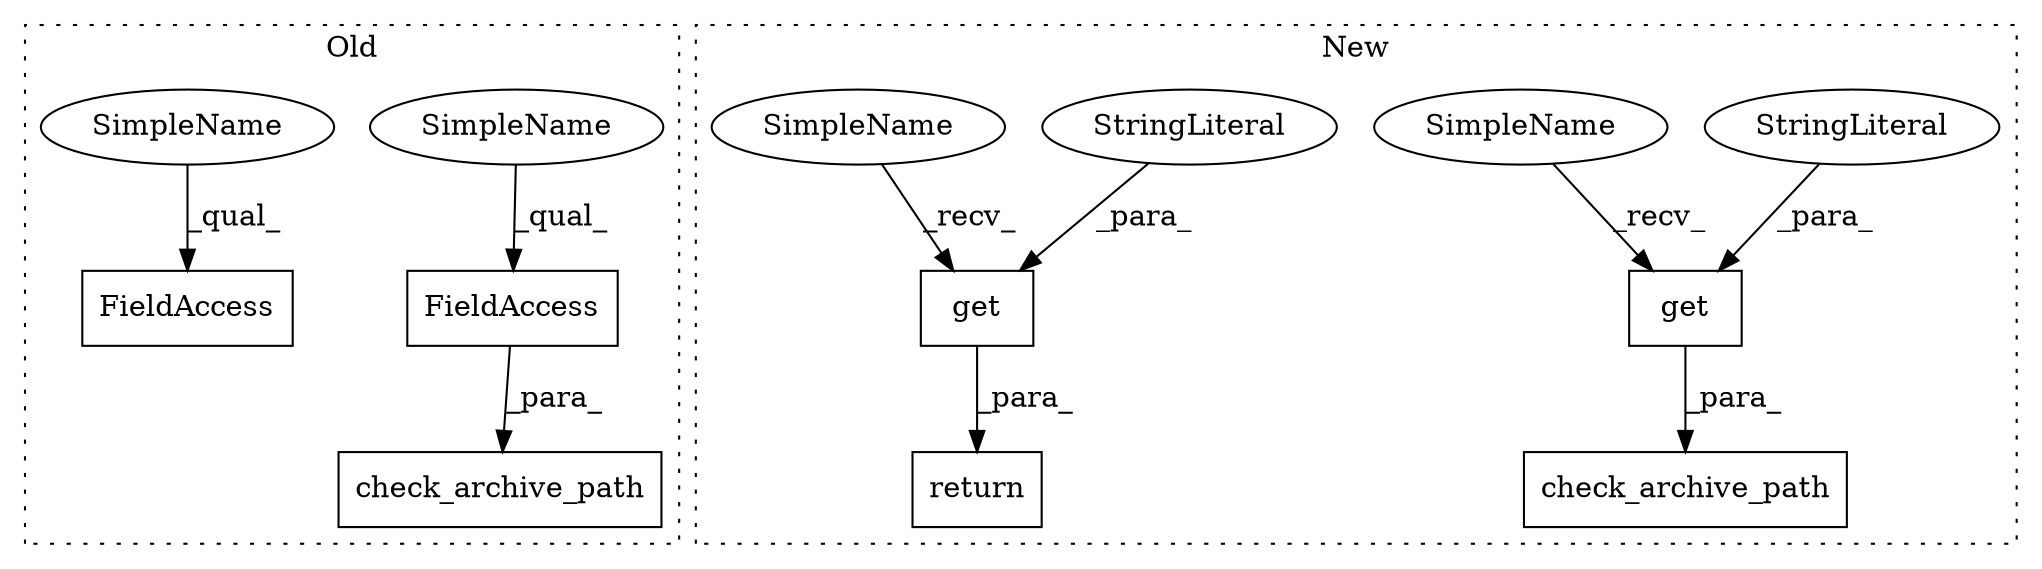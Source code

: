 digraph G {
subgraph cluster0 {
1 [label="check_archive_path" a="32" s="10401,10446" l="19,1" shape="box"];
3 [label="FieldAccess" a="22" s="10420" l="26" shape="box"];
4 [label="FieldAccess" a="22" s="10509" l="26" shape="box"];
10 [label="SimpleName" a="42" s="10420" l="8" shape="ellipse"];
11 [label="SimpleName" a="42" s="10509" l="8" shape="ellipse"];
label = "Old";
style="dotted";
}
subgraph cluster1 {
2 [label="get" a="32" s="10599,10622" l="4,1" shape="box"];
5 [label="get" a="32" s="10691,10714" l="4,1" shape="box"];
6 [label="StringLiteral" a="45" s="10695" l="19" shape="ellipse"];
7 [label="StringLiteral" a="45" s="10603" l="19" shape="ellipse"];
8 [label="check_archive_path" a="32" s="10575,10623" l="19,1" shape="box"];
9 [label="return" a="41" s="10632" l="7" shape="box"];
12 [label="SimpleName" a="42" s="10594" l="4" shape="ellipse"];
13 [label="SimpleName" a="42" s="10686" l="4" shape="ellipse"];
label = "New";
style="dotted";
}
2 -> 8 [label="_para_"];
3 -> 1 [label="_para_"];
5 -> 9 [label="_para_"];
6 -> 5 [label="_para_"];
7 -> 2 [label="_para_"];
10 -> 3 [label="_qual_"];
11 -> 4 [label="_qual_"];
12 -> 2 [label="_recv_"];
13 -> 5 [label="_recv_"];
}